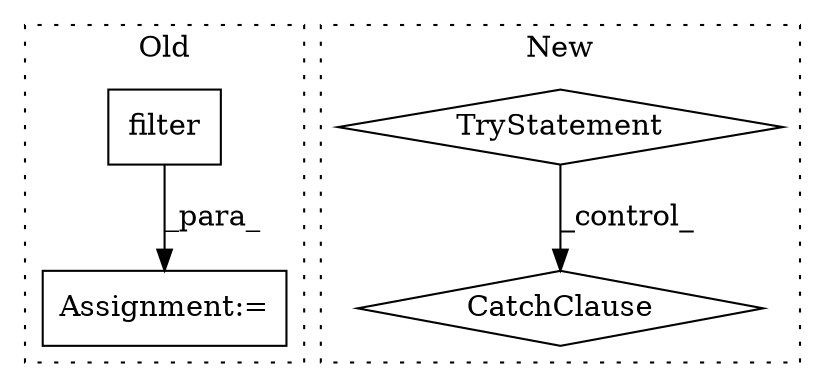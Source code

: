 digraph G {
subgraph cluster0 {
1 [label="filter" a="32" s="898,914" l="7,1" shape="box"];
4 [label="Assignment:=" a="7" s="1088" l="1" shape="box"];
label = "Old";
style="dotted";
}
subgraph cluster1 {
2 [label="TryStatement" a="54" s="1260" l="4" shape="diamond"];
3 [label="CatchClause" a="12" s="1634,1662" l="13,2" shape="diamond"];
label = "New";
style="dotted";
}
1 -> 4 [label="_para_"];
2 -> 3 [label="_control_"];
}